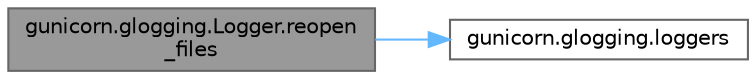 digraph "gunicorn.glogging.Logger.reopen_files"
{
 // LATEX_PDF_SIZE
  bgcolor="transparent";
  edge [fontname=Helvetica,fontsize=10,labelfontname=Helvetica,labelfontsize=10];
  node [fontname=Helvetica,fontsize=10,shape=box,height=0.2,width=0.4];
  rankdir="LR";
  Node1 [id="Node000001",label="gunicorn.glogging.Logger.reopen\l_files",height=0.2,width=0.4,color="gray40", fillcolor="grey60", style="filled", fontcolor="black",tooltip=" "];
  Node1 -> Node2 [id="edge1_Node000001_Node000002",color="steelblue1",style="solid",tooltip=" "];
  Node2 [id="Node000002",label="gunicorn.glogging.loggers",height=0.2,width=0.4,color="grey40", fillcolor="white", style="filled",URL="$namespacegunicorn_1_1glogging.html#aca0cfe5163a20e597f6b12409ffe4718",tooltip=" "];
}
